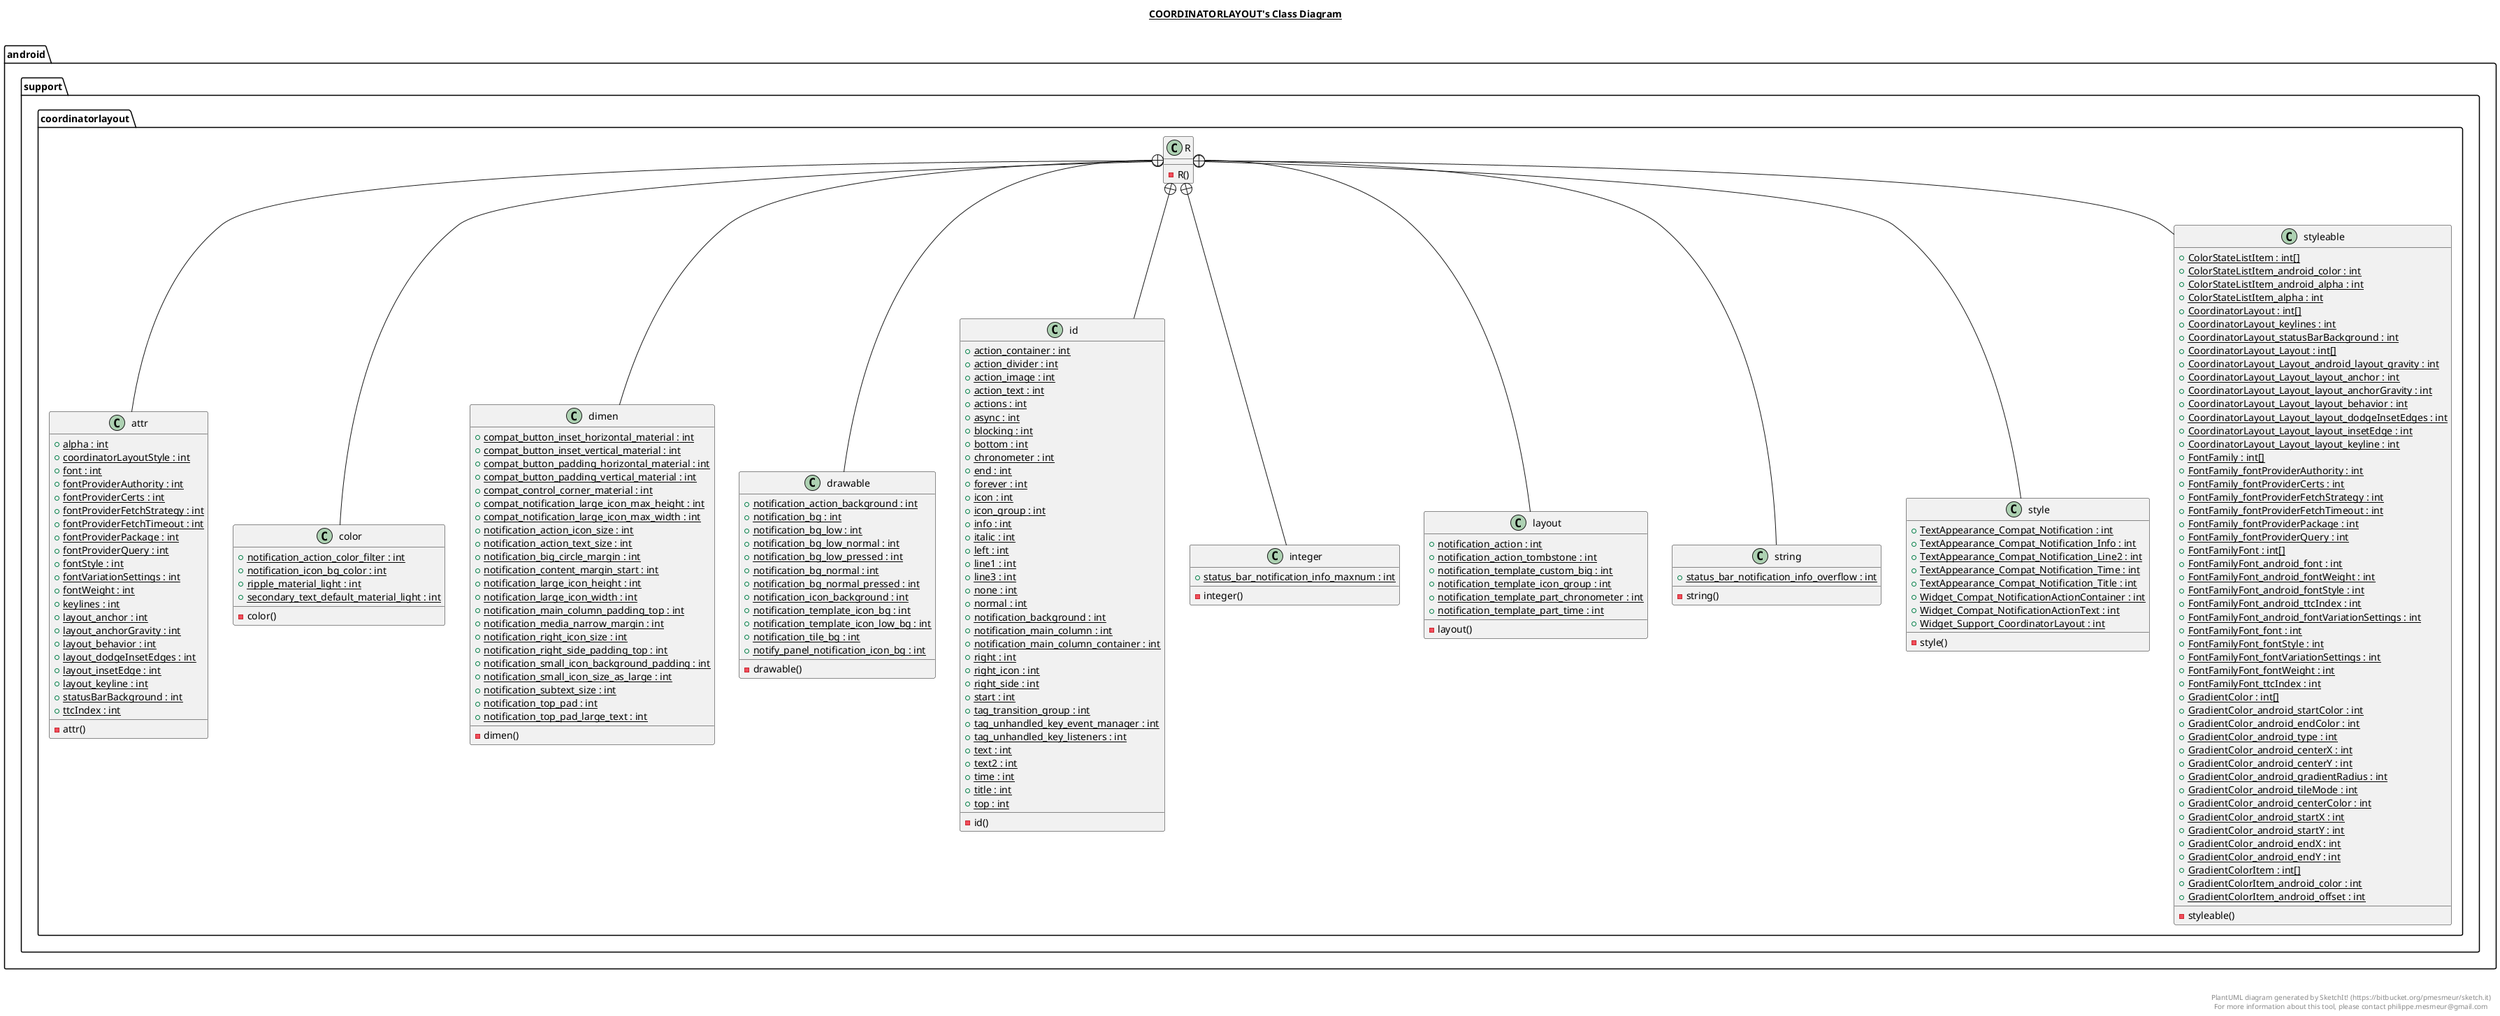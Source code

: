 @startuml

title __COORDINATORLAYOUT's Class Diagram__\n

  package android.support.coordinatorlayout {
    class R {
        - R()
    }
  }
  

  package android.support.coordinatorlayout {
    class attr {
        {static} + alpha : int
        {static} + coordinatorLayoutStyle : int
        {static} + font : int
        {static} + fontProviderAuthority : int
        {static} + fontProviderCerts : int
        {static} + fontProviderFetchStrategy : int
        {static} + fontProviderFetchTimeout : int
        {static} + fontProviderPackage : int
        {static} + fontProviderQuery : int
        {static} + fontStyle : int
        {static} + fontVariationSettings : int
        {static} + fontWeight : int
        {static} + keylines : int
        {static} + layout_anchor : int
        {static} + layout_anchorGravity : int
        {static} + layout_behavior : int
        {static} + layout_dodgeInsetEdges : int
        {static} + layout_insetEdge : int
        {static} + layout_keyline : int
        {static} + statusBarBackground : int
        {static} + ttcIndex : int
        - attr()
    }
  }
  

  package android.support.coordinatorlayout {
    class color {
        {static} + notification_action_color_filter : int
        {static} + notification_icon_bg_color : int
        {static} + ripple_material_light : int
        {static} + secondary_text_default_material_light : int
        - color()
    }
  }
  

  package android.support.coordinatorlayout {
    class dimen {
        {static} + compat_button_inset_horizontal_material : int
        {static} + compat_button_inset_vertical_material : int
        {static} + compat_button_padding_horizontal_material : int
        {static} + compat_button_padding_vertical_material : int
        {static} + compat_control_corner_material : int
        {static} + compat_notification_large_icon_max_height : int
        {static} + compat_notification_large_icon_max_width : int
        {static} + notification_action_icon_size : int
        {static} + notification_action_text_size : int
        {static} + notification_big_circle_margin : int
        {static} + notification_content_margin_start : int
        {static} + notification_large_icon_height : int
        {static} + notification_large_icon_width : int
        {static} + notification_main_column_padding_top : int
        {static} + notification_media_narrow_margin : int
        {static} + notification_right_icon_size : int
        {static} + notification_right_side_padding_top : int
        {static} + notification_small_icon_background_padding : int
        {static} + notification_small_icon_size_as_large : int
        {static} + notification_subtext_size : int
        {static} + notification_top_pad : int
        {static} + notification_top_pad_large_text : int
        - dimen()
    }
  }
  

  package android.support.coordinatorlayout {
    class drawable {
        {static} + notification_action_background : int
        {static} + notification_bg : int
        {static} + notification_bg_low : int
        {static} + notification_bg_low_normal : int
        {static} + notification_bg_low_pressed : int
        {static} + notification_bg_normal : int
        {static} + notification_bg_normal_pressed : int
        {static} + notification_icon_background : int
        {static} + notification_template_icon_bg : int
        {static} + notification_template_icon_low_bg : int
        {static} + notification_tile_bg : int
        {static} + notify_panel_notification_icon_bg : int
        - drawable()
    }
  }
  

  package android.support.coordinatorlayout {
    class id {
        {static} + action_container : int
        {static} + action_divider : int
        {static} + action_image : int
        {static} + action_text : int
        {static} + actions : int
        {static} + async : int
        {static} + blocking : int
        {static} + bottom : int
        {static} + chronometer : int
        {static} + end : int
        {static} + forever : int
        {static} + icon : int
        {static} + icon_group : int
        {static} + info : int
        {static} + italic : int
        {static} + left : int
        {static} + line1 : int
        {static} + line3 : int
        {static} + none : int
        {static} + normal : int
        {static} + notification_background : int
        {static} + notification_main_column : int
        {static} + notification_main_column_container : int
        {static} + right : int
        {static} + right_icon : int
        {static} + right_side : int
        {static} + start : int
        {static} + tag_transition_group : int
        {static} + tag_unhandled_key_event_manager : int
        {static} + tag_unhandled_key_listeners : int
        {static} + text : int
        {static} + text2 : int
        {static} + time : int
        {static} + title : int
        {static} + top : int
        - id()
    }
  }
  

  package android.support.coordinatorlayout {
    class integer {
        {static} + status_bar_notification_info_maxnum : int
        - integer()
    }
  }
  

  package android.support.coordinatorlayout {
    class layout {
        {static} + notification_action : int
        {static} + notification_action_tombstone : int
        {static} + notification_template_custom_big : int
        {static} + notification_template_icon_group : int
        {static} + notification_template_part_chronometer : int
        {static} + notification_template_part_time : int
        - layout()
    }
  }
  

  package android.support.coordinatorlayout {
    class string {
        {static} + status_bar_notification_info_overflow : int
        - string()
    }
  }
  

  package android.support.coordinatorlayout {
    class style {
        {static} + TextAppearance_Compat_Notification : int
        {static} + TextAppearance_Compat_Notification_Info : int
        {static} + TextAppearance_Compat_Notification_Line2 : int
        {static} + TextAppearance_Compat_Notification_Time : int
        {static} + TextAppearance_Compat_Notification_Title : int
        {static} + Widget_Compat_NotificationActionContainer : int
        {static} + Widget_Compat_NotificationActionText : int
        {static} + Widget_Support_CoordinatorLayout : int
        - style()
    }
  }
  

  package android.support.coordinatorlayout {
    class styleable {
        {static} + ColorStateListItem : int[]
        {static} + ColorStateListItem_android_color : int
        {static} + ColorStateListItem_android_alpha : int
        {static} + ColorStateListItem_alpha : int
        {static} + CoordinatorLayout : int[]
        {static} + CoordinatorLayout_keylines : int
        {static} + CoordinatorLayout_statusBarBackground : int
        {static} + CoordinatorLayout_Layout : int[]
        {static} + CoordinatorLayout_Layout_android_layout_gravity : int
        {static} + CoordinatorLayout_Layout_layout_anchor : int
        {static} + CoordinatorLayout_Layout_layout_anchorGravity : int
        {static} + CoordinatorLayout_Layout_layout_behavior : int
        {static} + CoordinatorLayout_Layout_layout_dodgeInsetEdges : int
        {static} + CoordinatorLayout_Layout_layout_insetEdge : int
        {static} + CoordinatorLayout_Layout_layout_keyline : int
        {static} + FontFamily : int[]
        {static} + FontFamily_fontProviderAuthority : int
        {static} + FontFamily_fontProviderCerts : int
        {static} + FontFamily_fontProviderFetchStrategy : int
        {static} + FontFamily_fontProviderFetchTimeout : int
        {static} + FontFamily_fontProviderPackage : int
        {static} + FontFamily_fontProviderQuery : int
        {static} + FontFamilyFont : int[]
        {static} + FontFamilyFont_android_font : int
        {static} + FontFamilyFont_android_fontWeight : int
        {static} + FontFamilyFont_android_fontStyle : int
        {static} + FontFamilyFont_android_ttcIndex : int
        {static} + FontFamilyFont_android_fontVariationSettings : int
        {static} + FontFamilyFont_font : int
        {static} + FontFamilyFont_fontStyle : int
        {static} + FontFamilyFont_fontVariationSettings : int
        {static} + FontFamilyFont_fontWeight : int
        {static} + FontFamilyFont_ttcIndex : int
        {static} + GradientColor : int[]
        {static} + GradientColor_android_startColor : int
        {static} + GradientColor_android_endColor : int
        {static} + GradientColor_android_type : int
        {static} + GradientColor_android_centerX : int
        {static} + GradientColor_android_centerY : int
        {static} + GradientColor_android_gradientRadius : int
        {static} + GradientColor_android_tileMode : int
        {static} + GradientColor_android_centerColor : int
        {static} + GradientColor_android_startX : int
        {static} + GradientColor_android_startY : int
        {static} + GradientColor_android_endX : int
        {static} + GradientColor_android_endY : int
        {static} + GradientColorItem : int[]
        {static} + GradientColorItem_android_color : int
        {static} + GradientColorItem_android_offset : int
        - styleable()
    }
  }
  

  R +-down- attr
  R +-down- color
  R +-down- dimen
  R +-down- drawable
  R +-down- id
  R +-down- integer
  R +-down- layout
  R +-down- string
  R +-down- style
  R +-down- styleable


right footer


PlantUML diagram generated by SketchIt! (https://bitbucket.org/pmesmeur/sketch.it)
For more information about this tool, please contact philippe.mesmeur@gmail.com
endfooter

@enduml
